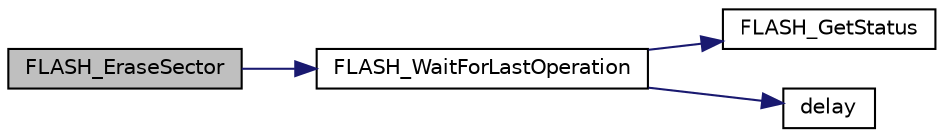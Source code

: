 digraph "FLASH_EraseSector"
{
 // INTERACTIVE_SVG=YES
  edge [fontname="Helvetica",fontsize="10",labelfontname="Helvetica",labelfontsize="10"];
  node [fontname="Helvetica",fontsize="10",shape=record];
  rankdir="LR";
  Node1 [label="FLASH_EraseSector",height=0.2,width=0.4,color="black", fillcolor="grey75", style="filled", fontcolor="black"];
  Node1 -> Node2 [color="midnightblue",fontsize="10",style="solid",fontname="Helvetica"];
  Node2 [label="FLASH_WaitForLastOperation",height=0.2,width=0.4,color="black", fillcolor="white", style="filled",URL="$flash__stm32F2_8h.html#a32f1f24182bcef29414d7b59c1669595",tooltip="Waits for a Flash operation to complete or a TIMEOUT to occur. "];
  Node2 -> Node3 [color="midnightblue",fontsize="10",style="solid",fontname="Helvetica"];
  Node3 [label="FLASH_GetStatus",height=0.2,width=0.4,color="black", fillcolor="white", style="filled",URL="$flash__stm32F2_8h.html#ac265b8d1e7ea11e44ceee28797c3debb",tooltip="Returns the FLASH Status. "];
  Node2 -> Node4 [color="midnightblue",fontsize="10",style="solid",fontname="Helvetica"];
  Node4 [label="delay",height=0.2,width=0.4,color="black", fillcolor="white", style="filled",URL="$flash__stm32F2_8h.html#a6cb8040e5f4a9a8ac17286fd20c740ae",tooltip="Inserts a time delay. "];
}

